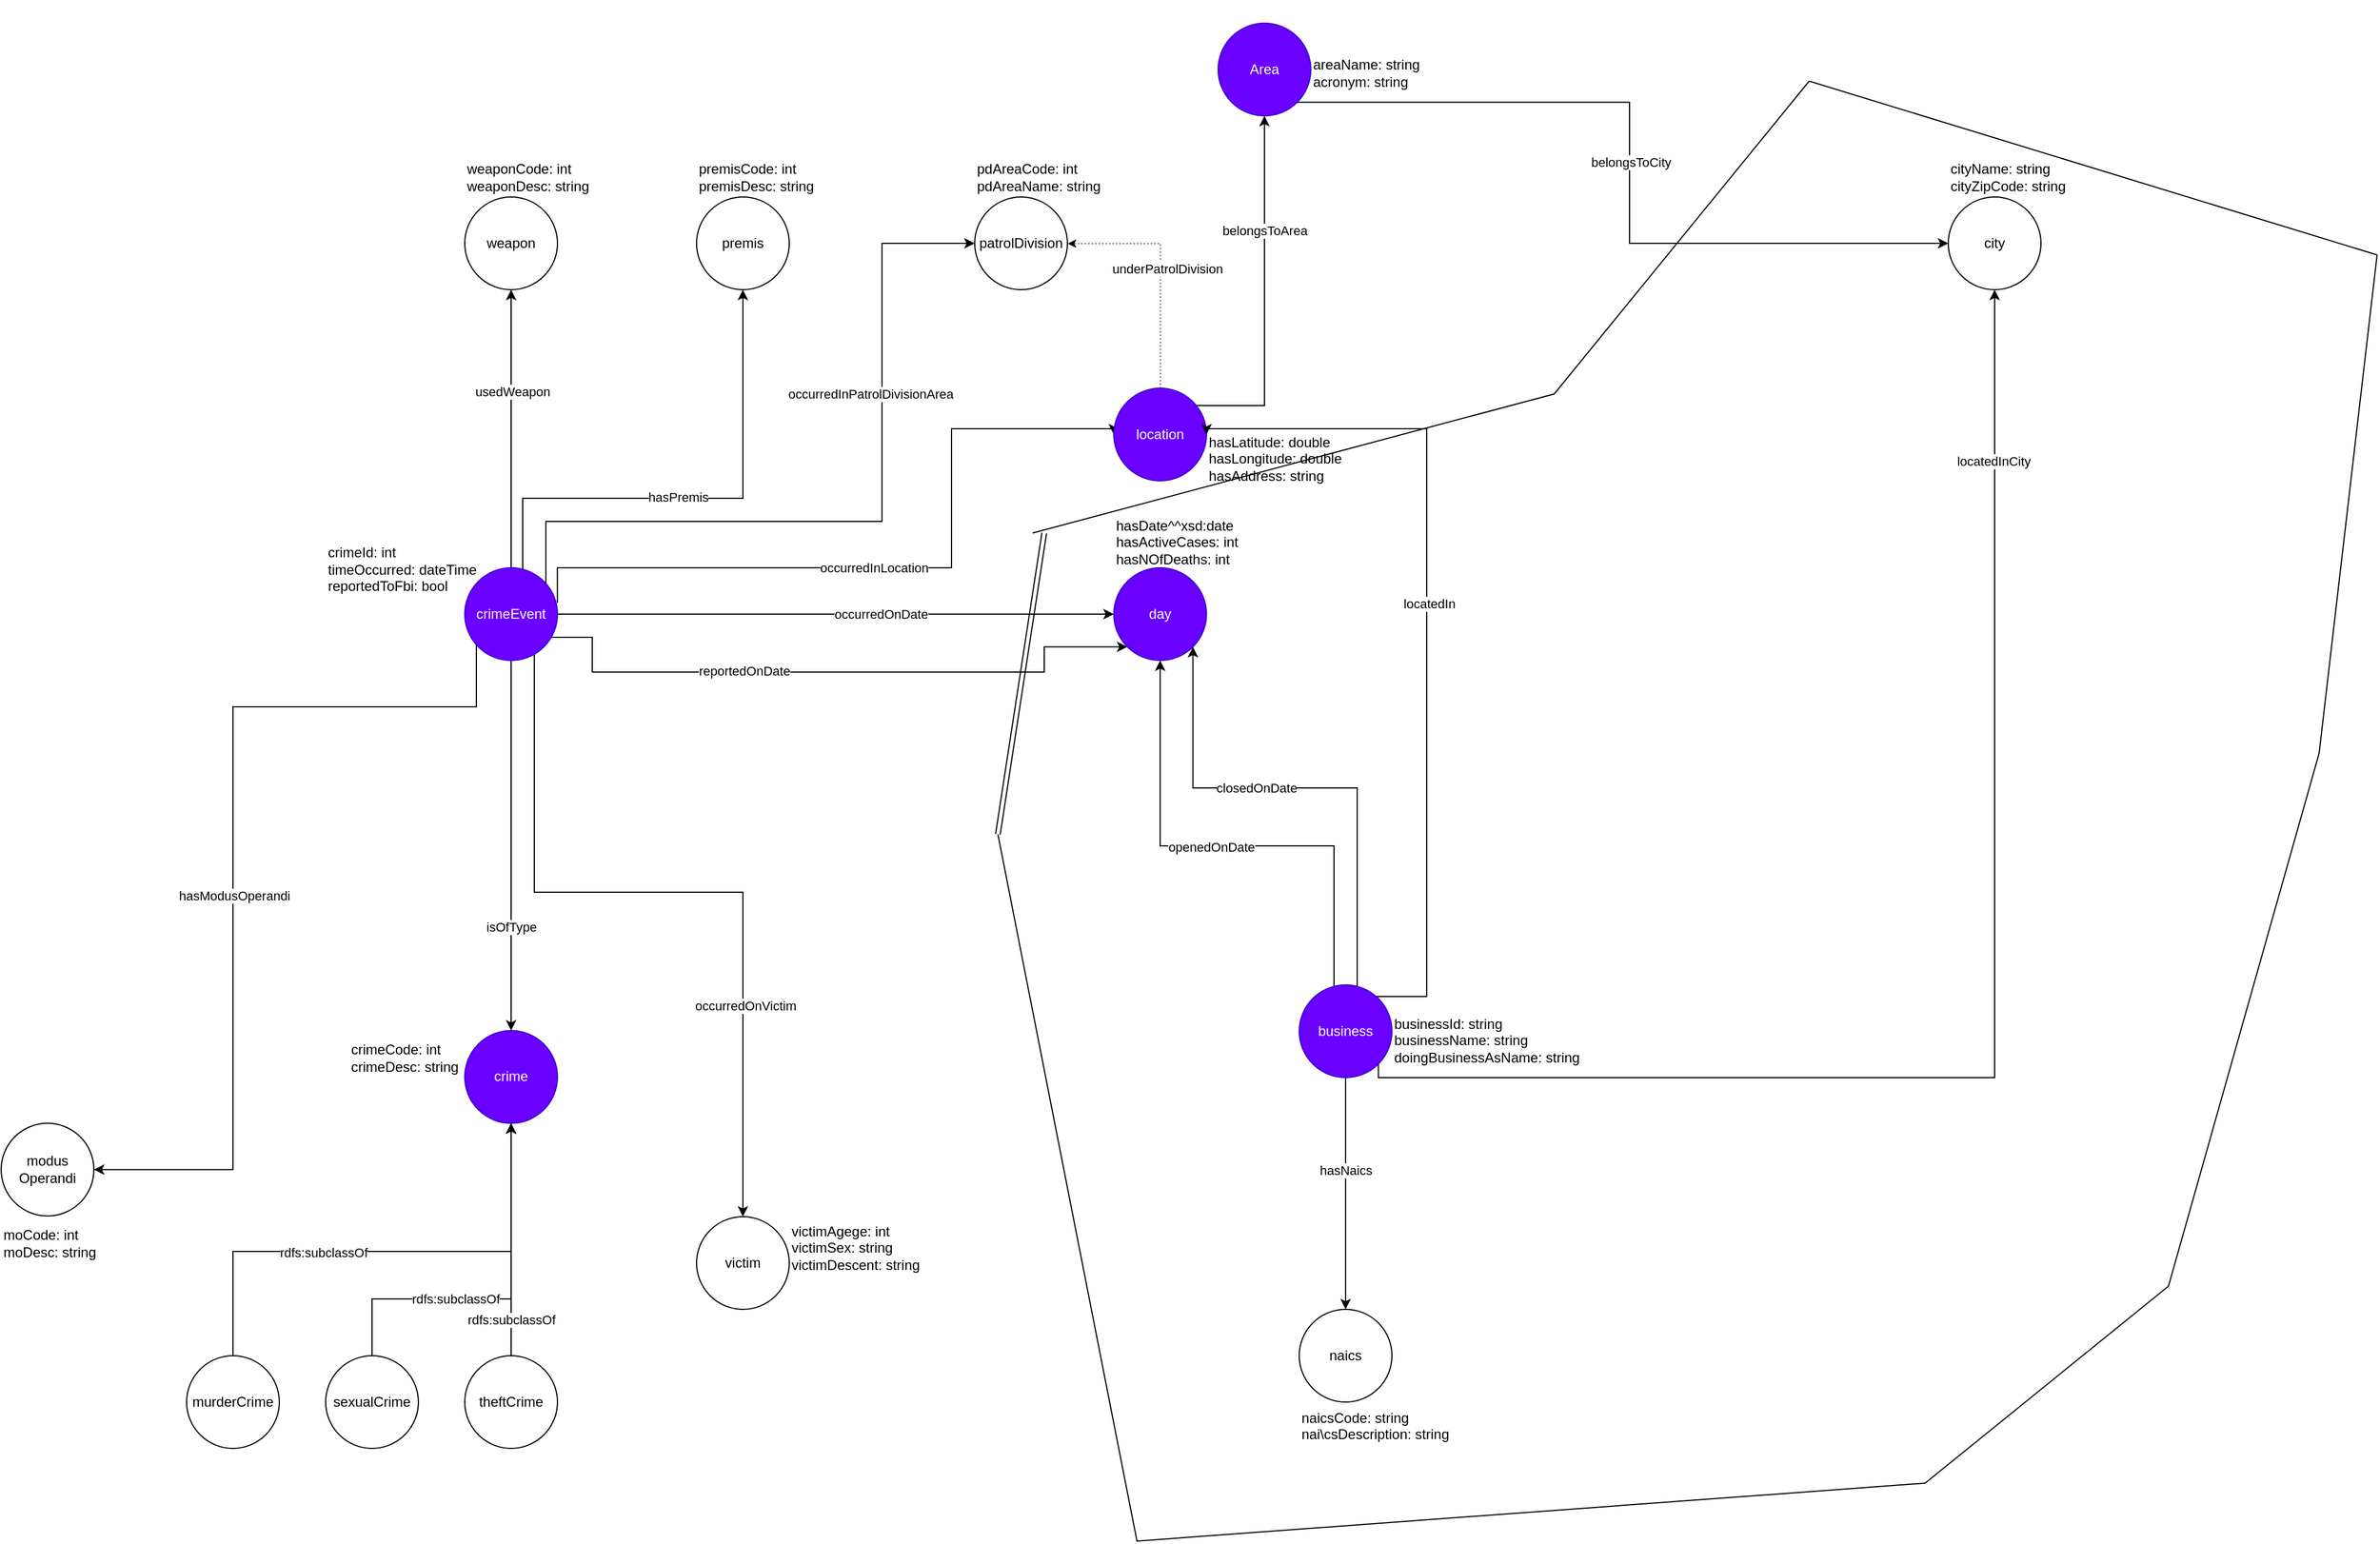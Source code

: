 <mxfile version="22.0.3" type="device">
  <diagram name="Pagina-1" id="HVrx4mBCEq5tj3mh1qI3">
    <mxGraphModel dx="1935" dy="3316" grid="1" gridSize="10" guides="1" tooltips="1" connect="1" arrows="1" fold="1" page="1" pageScale="1" pageWidth="3300" pageHeight="2339" math="0" shadow="0">
      <root>
        <mxCell id="0" />
        <mxCell id="1" parent="0" />
        <mxCell id="mEboZhqRd4yFQjhO1t4g-24" value="" style="edgeStyle=orthogonalEdgeStyle;rounded=0;orthogonalLoop=1;jettySize=auto;html=1;" parent="1" source="mEboZhqRd4yFQjhO1t4g-20" target="mEboZhqRd4yFQjhO1t4g-23" edge="1">
          <mxGeometry relative="1" as="geometry" />
        </mxCell>
        <mxCell id="mEboZhqRd4yFQjhO1t4g-37" value="usedWeapon" style="edgeLabel;html=1;align=center;verticalAlign=middle;resizable=0;points=[];" parent="mEboZhqRd4yFQjhO1t4g-24" vertex="1" connectable="0">
          <mxGeometry x="0.267" y="-1" relative="1" as="geometry">
            <mxPoint as="offset" />
          </mxGeometry>
        </mxCell>
        <mxCell id="mEboZhqRd4yFQjhO1t4g-30" value="" style="edgeStyle=orthogonalEdgeStyle;rounded=0;orthogonalLoop=1;jettySize=auto;html=1;" parent="1" source="mEboZhqRd4yFQjhO1t4g-20" target="mEboZhqRd4yFQjhO1t4g-29" edge="1">
          <mxGeometry relative="1" as="geometry">
            <Array as="points">
              <mxPoint x="710" y="440" />
              <mxPoint x="1000" y="440" />
              <mxPoint x="1000" y="200" />
            </Array>
          </mxGeometry>
        </mxCell>
        <mxCell id="mEboZhqRd4yFQjhO1t4g-41" value="occurredInPatrolDivisionArea" style="edgeLabel;html=1;align=center;verticalAlign=middle;resizable=0;points=[];" parent="mEboZhqRd4yFQjhO1t4g-30" vertex="1" connectable="0">
          <mxGeometry x="-0.055" y="2" relative="1" as="geometry">
            <mxPoint x="20" y="-108" as="offset" />
          </mxGeometry>
        </mxCell>
        <mxCell id="mEboZhqRd4yFQjhO1t4g-32" value="" style="edgeStyle=orthogonalEdgeStyle;rounded=0;orthogonalLoop=1;jettySize=auto;html=1;" parent="1" source="mEboZhqRd4yFQjhO1t4g-20" target="mEboZhqRd4yFQjhO1t4g-31" edge="1">
          <mxGeometry relative="1" as="geometry">
            <Array as="points">
              <mxPoint x="650" y="600" />
              <mxPoint x="440" y="600" />
            </Array>
          </mxGeometry>
        </mxCell>
        <mxCell id="mEboZhqRd4yFQjhO1t4g-44" value="hasModusOperandi" style="edgeLabel;html=1;align=center;verticalAlign=middle;resizable=0;points=[];" parent="mEboZhqRd4yFQjhO1t4g-32" vertex="1" connectable="0">
          <mxGeometry x="0.088" y="2" relative="1" as="geometry">
            <mxPoint x="-1" as="offset" />
          </mxGeometry>
        </mxCell>
        <mxCell id="mEboZhqRd4yFQjhO1t4g-34" value="" style="edgeStyle=orthogonalEdgeStyle;rounded=0;orthogonalLoop=1;jettySize=auto;html=1;" parent="1" source="mEboZhqRd4yFQjhO1t4g-20" target="mEboZhqRd4yFQjhO1t4g-33" edge="1">
          <mxGeometry relative="1" as="geometry">
            <Array as="points">
              <mxPoint x="690" y="420" />
              <mxPoint x="880" y="420" />
            </Array>
          </mxGeometry>
        </mxCell>
        <mxCell id="mEboZhqRd4yFQjhO1t4g-42" value="hasPremis" style="edgeLabel;html=1;align=center;verticalAlign=middle;resizable=0;points=[];" parent="mEboZhqRd4yFQjhO1t4g-34" vertex="1" connectable="0">
          <mxGeometry x="-0.094" y="1" relative="1" as="geometry">
            <mxPoint as="offset" />
          </mxGeometry>
        </mxCell>
        <mxCell id="mEboZhqRd4yFQjhO1t4g-36" value="" style="edgeStyle=orthogonalEdgeStyle;rounded=0;orthogonalLoop=1;jettySize=auto;html=1;" parent="1" source="mEboZhqRd4yFQjhO1t4g-20" target="mEboZhqRd4yFQjhO1t4g-35" edge="1">
          <mxGeometry relative="1" as="geometry" />
        </mxCell>
        <mxCell id="mEboZhqRd4yFQjhO1t4g-40" value="occurredOnDate" style="edgeLabel;html=1;align=center;verticalAlign=middle;resizable=0;points=[];" parent="mEboZhqRd4yFQjhO1t4g-36" vertex="1" connectable="0">
          <mxGeometry x="-0.445" relative="1" as="geometry">
            <mxPoint x="146" as="offset" />
          </mxGeometry>
        </mxCell>
        <mxCell id="mEboZhqRd4yFQjhO1t4g-50" style="edgeStyle=orthogonalEdgeStyle;rounded=0;orthogonalLoop=1;jettySize=auto;html=1;entryX=0.5;entryY=0;entryDx=0;entryDy=0;" parent="1" source="mEboZhqRd4yFQjhO1t4g-20" target="mEboZhqRd4yFQjhO1t4g-21" edge="1">
          <mxGeometry relative="1" as="geometry" />
        </mxCell>
        <mxCell id="mEboZhqRd4yFQjhO1t4g-52" value="isOfType" style="edgeLabel;html=1;align=center;verticalAlign=middle;resizable=0;points=[];" parent="mEboZhqRd4yFQjhO1t4g-50" vertex="1" connectable="0">
          <mxGeometry x="0.142" y="-1" relative="1" as="geometry">
            <mxPoint x="1" y="47" as="offset" />
          </mxGeometry>
        </mxCell>
        <mxCell id="mEboZhqRd4yFQjhO1t4g-51" style="edgeStyle=orthogonalEdgeStyle;rounded=0;orthogonalLoop=1;jettySize=auto;html=1;exitX=1;exitY=1;exitDx=0;exitDy=0;entryX=0.5;entryY=0;entryDx=0;entryDy=0;" parent="1" source="mEboZhqRd4yFQjhO1t4g-20" target="mEboZhqRd4yFQjhO1t4g-25" edge="1">
          <mxGeometry relative="1" as="geometry">
            <Array as="points">
              <mxPoint x="700" y="548" />
              <mxPoint x="700" y="760" />
              <mxPoint x="880" y="760" />
            </Array>
          </mxGeometry>
        </mxCell>
        <mxCell id="mEboZhqRd4yFQjhO1t4g-53" value="occurredOnVictim" style="edgeLabel;html=1;align=center;verticalAlign=middle;resizable=0;points=[];" parent="mEboZhqRd4yFQjhO1t4g-51" vertex="1" connectable="0">
          <mxGeometry x="0.463" y="2" relative="1" as="geometry">
            <mxPoint as="offset" />
          </mxGeometry>
        </mxCell>
        <mxCell id="mEboZhqRd4yFQjhO1t4g-108" style="edgeStyle=orthogonalEdgeStyle;rounded=0;orthogonalLoop=1;jettySize=auto;html=1;entryX=0;entryY=0.5;entryDx=0;entryDy=0;exitX=0.999;exitY=0.378;exitDx=0;exitDy=0;exitPerimeter=0;" parent="1" source="mEboZhqRd4yFQjhO1t4g-20" target="mEboZhqRd4yFQjhO1t4g-27" edge="1">
          <mxGeometry relative="1" as="geometry">
            <mxPoint x="810" y="510" as="sourcePoint" />
            <mxPoint x="1300" y="320" as="targetPoint" />
            <Array as="points">
              <mxPoint x="720" y="480" />
              <mxPoint x="1060" y="480" />
              <mxPoint x="1060" y="360" />
            </Array>
          </mxGeometry>
        </mxCell>
        <mxCell id="mEboZhqRd4yFQjhO1t4g-109" value="occurredInLocation" style="edgeLabel;html=1;align=center;verticalAlign=middle;resizable=0;points=[];" parent="mEboZhqRd4yFQjhO1t4g-108" vertex="1" connectable="0">
          <mxGeometry x="-0.286" y="-1" relative="1" as="geometry">
            <mxPoint x="76" y="-1" as="offset" />
          </mxGeometry>
        </mxCell>
        <mxCell id="mEboZhqRd4yFQjhO1t4g-119" style="edgeStyle=orthogonalEdgeStyle;rounded=0;orthogonalLoop=1;jettySize=auto;html=1;entryX=0;entryY=1;entryDx=0;entryDy=0;" parent="1" source="mEboZhqRd4yFQjhO1t4g-20" target="mEboZhqRd4yFQjhO1t4g-35" edge="1">
          <mxGeometry relative="1" as="geometry">
            <Array as="points">
              <mxPoint x="750" y="540" />
              <mxPoint x="750" y="570" />
              <mxPoint x="1140" y="570" />
              <mxPoint x="1140" y="548" />
            </Array>
          </mxGeometry>
        </mxCell>
        <mxCell id="mEboZhqRd4yFQjhO1t4g-120" value="reportedOnDate" style="edgeLabel;html=1;align=center;verticalAlign=middle;resizable=0;points=[];" parent="mEboZhqRd4yFQjhO1t4g-119" vertex="1" connectable="0">
          <mxGeometry x="-0.284" y="1" relative="1" as="geometry">
            <mxPoint as="offset" />
          </mxGeometry>
        </mxCell>
        <mxCell id="mEboZhqRd4yFQjhO1t4g-20" value="crimeEvent" style="ellipse;whiteSpace=wrap;html=1;aspect=fixed;fillColor=#6a00ff;strokeColor=#3700CC;fontColor=#ffffff;" parent="1" vertex="1">
          <mxGeometry x="640" y="480" width="80" height="80" as="geometry" />
        </mxCell>
        <mxCell id="mEboZhqRd4yFQjhO1t4g-21" value="crime" style="ellipse;whiteSpace=wrap;html=1;fillColor=#6a00ff;strokeColor=#3700CC;fontColor=#ffffff;" parent="1" vertex="1">
          <mxGeometry x="640" y="879.42" width="80" height="80" as="geometry" />
        </mxCell>
        <mxCell id="mEboZhqRd4yFQjhO1t4g-23" value="weapon" style="ellipse;whiteSpace=wrap;html=1;" parent="1" vertex="1">
          <mxGeometry x="640" y="160" width="80" height="80" as="geometry" />
        </mxCell>
        <mxCell id="mEboZhqRd4yFQjhO1t4g-122" style="edgeStyle=orthogonalEdgeStyle;rounded=0;orthogonalLoop=1;jettySize=auto;html=1;exitX=0.5;exitY=0;exitDx=0;exitDy=0;entryX=1;entryY=0.5;entryDx=0;entryDy=0;dashed=1;strokeWidth=0.5;" parent="1" source="mEboZhqRd4yFQjhO1t4g-27" target="mEboZhqRd4yFQjhO1t4g-29" edge="1">
          <mxGeometry relative="1" as="geometry">
            <Array as="points">
              <mxPoint x="1240" y="200" />
            </Array>
          </mxGeometry>
        </mxCell>
        <mxCell id="mEboZhqRd4yFQjhO1t4g-123" value="underPatrolDivision" style="edgeLabel;html=1;align=center;verticalAlign=middle;resizable=0;points=[];" parent="mEboZhqRd4yFQjhO1t4g-122" vertex="1" connectable="0">
          <mxGeometry x="0.593" y="2" relative="1" as="geometry">
            <mxPoint x="44" y="20" as="offset" />
          </mxGeometry>
        </mxCell>
        <mxCell id="mEboZhqRd4yFQjhO1t4g-133" value="" style="edgeStyle=orthogonalEdgeStyle;rounded=0;orthogonalLoop=1;jettySize=auto;html=1;" parent="1" source="mEboZhqRd4yFQjhO1t4g-27" target="mEboZhqRd4yFQjhO1t4g-132" edge="1">
          <mxGeometry relative="1" as="geometry">
            <Array as="points">
              <mxPoint x="1330" y="340" />
            </Array>
          </mxGeometry>
        </mxCell>
        <mxCell id="mEboZhqRd4yFQjhO1t4g-136" value="&lt;div&gt;belongsToArea&lt;/div&gt;" style="edgeLabel;html=1;align=center;verticalAlign=middle;resizable=0;points=[];" parent="mEboZhqRd4yFQjhO1t4g-133" vertex="1" connectable="0">
          <mxGeometry x="0.362" relative="1" as="geometry">
            <mxPoint as="offset" />
          </mxGeometry>
        </mxCell>
        <mxCell id="mEboZhqRd4yFQjhO1t4g-27" value="location" style="ellipse;whiteSpace=wrap;html=1;fillColor=#6a00ff;strokeColor=#3700CC;fontColor=#ffffff;" parent="1" vertex="1">
          <mxGeometry x="1200" y="325" width="80" height="80" as="geometry" />
        </mxCell>
        <mxCell id="mEboZhqRd4yFQjhO1t4g-29" value="patrolDivision" style="ellipse;whiteSpace=wrap;html=1;" parent="1" vertex="1">
          <mxGeometry x="1080" y="160" width="80" height="80" as="geometry" />
        </mxCell>
        <mxCell id="mEboZhqRd4yFQjhO1t4g-31" value="&lt;div&gt;modus&lt;/div&gt;&lt;div&gt;Operandi&lt;/div&gt;" style="ellipse;whiteSpace=wrap;html=1;" parent="1" vertex="1">
          <mxGeometry x="240" y="959.42" width="80" height="80" as="geometry" />
        </mxCell>
        <mxCell id="mEboZhqRd4yFQjhO1t4g-33" value="premis" style="ellipse;whiteSpace=wrap;html=1;" parent="1" vertex="1">
          <mxGeometry x="840" y="160" width="80" height="80" as="geometry" />
        </mxCell>
        <mxCell id="mEboZhqRd4yFQjhO1t4g-35" value="day" style="ellipse;whiteSpace=wrap;html=1;fillColor=#6a00ff;strokeColor=#3700CC;fontColor=#ffffff;" parent="1" vertex="1">
          <mxGeometry x="1200" y="480" width="80" height="80" as="geometry" />
        </mxCell>
        <mxCell id="mEboZhqRd4yFQjhO1t4g-25" value="victim" style="ellipse;whiteSpace=wrap;html=1;" parent="1" vertex="1">
          <mxGeometry x="840" y="1040" width="80" height="80" as="geometry" />
        </mxCell>
        <mxCell id="mEboZhqRd4yFQjhO1t4g-55" style="edgeStyle=orthogonalEdgeStyle;rounded=0;orthogonalLoop=1;jettySize=auto;html=1;entryX=0.5;entryY=1;entryDx=0;entryDy=0;" parent="1" source="mEboZhqRd4yFQjhO1t4g-54" target="mEboZhqRd4yFQjhO1t4g-35" edge="1">
          <mxGeometry relative="1" as="geometry">
            <Array as="points">
              <mxPoint x="1390" y="720" />
              <mxPoint x="1240" y="720" />
            </Array>
          </mxGeometry>
        </mxCell>
        <mxCell id="mEboZhqRd4yFQjhO1t4g-58" value="openedOnDate" style="edgeLabel;html=1;align=center;verticalAlign=middle;resizable=0;points=[];" parent="mEboZhqRd4yFQjhO1t4g-55" vertex="1" connectable="0">
          <mxGeometry x="0.063" y="1" relative="1" as="geometry">
            <mxPoint x="1" as="offset" />
          </mxGeometry>
        </mxCell>
        <mxCell id="mEboZhqRd4yFQjhO1t4g-57" style="edgeStyle=orthogonalEdgeStyle;rounded=0;orthogonalLoop=1;jettySize=auto;html=1;entryX=1;entryY=1;entryDx=0;entryDy=0;" parent="1" source="mEboZhqRd4yFQjhO1t4g-54" target="mEboZhqRd4yFQjhO1t4g-35" edge="1">
          <mxGeometry relative="1" as="geometry">
            <Array as="points">
              <mxPoint x="1410" y="670" />
              <mxPoint x="1268" y="670" />
            </Array>
          </mxGeometry>
        </mxCell>
        <mxCell id="mEboZhqRd4yFQjhO1t4g-59" value="closedOnDate" style="edgeLabel;html=1;align=center;verticalAlign=middle;resizable=0;points=[];" parent="mEboZhqRd4yFQjhO1t4g-57" vertex="1" connectable="0">
          <mxGeometry x="0.193" relative="1" as="geometry">
            <mxPoint x="1" as="offset" />
          </mxGeometry>
        </mxCell>
        <mxCell id="mEboZhqRd4yFQjhO1t4g-60" style="edgeStyle=orthogonalEdgeStyle;rounded=0;orthogonalLoop=1;jettySize=auto;html=1;entryX=1;entryY=0.5;entryDx=0;entryDy=0;" parent="1" source="mEboZhqRd4yFQjhO1t4g-54" target="mEboZhqRd4yFQjhO1t4g-27" edge="1">
          <mxGeometry relative="1" as="geometry">
            <Array as="points">
              <mxPoint x="1470" y="850" />
              <mxPoint x="1470" y="360" />
            </Array>
          </mxGeometry>
        </mxCell>
        <mxCell id="mEboZhqRd4yFQjhO1t4g-61" value="locatedIn" style="edgeLabel;html=1;align=center;verticalAlign=middle;resizable=0;points=[];" parent="mEboZhqRd4yFQjhO1t4g-60" vertex="1" connectable="0">
          <mxGeometry x="0.048" y="-2" relative="1" as="geometry">
            <mxPoint y="-1" as="offset" />
          </mxGeometry>
        </mxCell>
        <mxCell id="mEboZhqRd4yFQjhO1t4g-63" value="" style="edgeStyle=orthogonalEdgeStyle;rounded=0;orthogonalLoop=1;jettySize=auto;html=1;" parent="1" source="mEboZhqRd4yFQjhO1t4g-54" target="mEboZhqRd4yFQjhO1t4g-62" edge="1">
          <mxGeometry relative="1" as="geometry" />
        </mxCell>
        <mxCell id="mEboZhqRd4yFQjhO1t4g-64" value="hasNaics" style="edgeLabel;html=1;align=center;verticalAlign=middle;resizable=0;points=[];" parent="mEboZhqRd4yFQjhO1t4g-63" vertex="1" connectable="0">
          <mxGeometry x="-0.203" relative="1" as="geometry">
            <mxPoint as="offset" />
          </mxGeometry>
        </mxCell>
        <mxCell id="mEboZhqRd4yFQjhO1t4g-128" style="edgeStyle=orthogonalEdgeStyle;rounded=0;orthogonalLoop=1;jettySize=auto;html=1;exitX=1;exitY=1;exitDx=0;exitDy=0;entryX=0.5;entryY=1;entryDx=0;entryDy=0;" parent="1" source="mEboZhqRd4yFQjhO1t4g-54" target="mEboZhqRd4yFQjhO1t4g-110" edge="1">
          <mxGeometry relative="1" as="geometry">
            <Array as="points">
              <mxPoint x="1428" y="920" />
              <mxPoint x="1960" y="920" />
            </Array>
          </mxGeometry>
        </mxCell>
        <mxCell id="mEboZhqRd4yFQjhO1t4g-129" value="locatedInCity" style="edgeLabel;html=1;align=center;verticalAlign=middle;resizable=0;points=[];" parent="mEboZhqRd4yFQjhO1t4g-128" vertex="1" connectable="0">
          <mxGeometry x="0.758" y="1" relative="1" as="geometry">
            <mxPoint as="offset" />
          </mxGeometry>
        </mxCell>
        <mxCell id="mEboZhqRd4yFQjhO1t4g-54" value="business" style="ellipse;whiteSpace=wrap;html=1;aspect=fixed;fillColor=#6a00ff;strokeColor=#3700CC;fontColor=#ffffff;" parent="1" vertex="1">
          <mxGeometry x="1360" y="840" width="80" height="80" as="geometry" />
        </mxCell>
        <mxCell id="mEboZhqRd4yFQjhO1t4g-62" value="naics" style="ellipse;whiteSpace=wrap;html=1;" parent="1" vertex="1">
          <mxGeometry x="1360" y="1120" width="80" height="80" as="geometry" />
        </mxCell>
        <mxCell id="mEboZhqRd4yFQjhO1t4g-91" style="edgeStyle=orthogonalEdgeStyle;rounded=0;orthogonalLoop=1;jettySize=auto;html=1;entryX=0.5;entryY=1;entryDx=0;entryDy=0;" parent="1" source="mEboZhqRd4yFQjhO1t4g-83" target="mEboZhqRd4yFQjhO1t4g-21" edge="1">
          <mxGeometry relative="1" as="geometry">
            <Array as="points">
              <mxPoint x="440" y="1070" />
              <mxPoint x="680" y="1070" />
            </Array>
          </mxGeometry>
        </mxCell>
        <mxCell id="mEboZhqRd4yFQjhO1t4g-94" value="rdfs:subclassOf" style="edgeLabel;html=1;align=center;verticalAlign=middle;resizable=0;points=[];" parent="mEboZhqRd4yFQjhO1t4g-91" vertex="1" connectable="0">
          <mxGeometry x="-0.31" y="-1" relative="1" as="geometry">
            <mxPoint x="16" as="offset" />
          </mxGeometry>
        </mxCell>
        <mxCell id="mEboZhqRd4yFQjhO1t4g-83" value="murderCrime" style="ellipse;whiteSpace=wrap;html=1;" parent="1" vertex="1">
          <mxGeometry x="400" y="1160" width="80" height="80" as="geometry" />
        </mxCell>
        <mxCell id="mEboZhqRd4yFQjhO1t4g-93" style="edgeStyle=orthogonalEdgeStyle;rounded=0;orthogonalLoop=1;jettySize=auto;html=1;exitX=0.5;exitY=0;exitDx=0;exitDy=0;entryX=0.5;entryY=1;entryDx=0;entryDy=0;" parent="1" source="mEboZhqRd4yFQjhO1t4g-84" target="mEboZhqRd4yFQjhO1t4g-21" edge="1">
          <mxGeometry relative="1" as="geometry" />
        </mxCell>
        <mxCell id="mEboZhqRd4yFQjhO1t4g-97" value="rdfs:subclassOf" style="edgeLabel;html=1;align=center;verticalAlign=middle;resizable=0;points=[];" parent="mEboZhqRd4yFQjhO1t4g-93" vertex="1" connectable="0">
          <mxGeometry x="-0.693" relative="1" as="geometry">
            <mxPoint as="offset" />
          </mxGeometry>
        </mxCell>
        <mxCell id="mEboZhqRd4yFQjhO1t4g-84" value="theftCrime" style="ellipse;whiteSpace=wrap;html=1;" parent="1" vertex="1">
          <mxGeometry x="640" y="1160" width="80" height="80" as="geometry" />
        </mxCell>
        <mxCell id="mEboZhqRd4yFQjhO1t4g-92" style="edgeStyle=orthogonalEdgeStyle;rounded=0;orthogonalLoop=1;jettySize=auto;html=1;entryX=0.5;entryY=1;entryDx=0;entryDy=0;exitX=0.5;exitY=0;exitDx=0;exitDy=0;" parent="1" source="mEboZhqRd4yFQjhO1t4g-85" target="mEboZhqRd4yFQjhO1t4g-21" edge="1">
          <mxGeometry relative="1" as="geometry">
            <mxPoint x="560" y="1150.58" as="sourcePoint" />
            <mxPoint x="680" y="1030.0" as="targetPoint" />
            <Array as="points">
              <mxPoint x="560" y="1111" />
              <mxPoint x="680" y="1111" />
            </Array>
          </mxGeometry>
        </mxCell>
        <mxCell id="mEboZhqRd4yFQjhO1t4g-96" value="rdfs:subclassOf" style="edgeLabel;html=1;align=center;verticalAlign=middle;resizable=0;points=[];" parent="mEboZhqRd4yFQjhO1t4g-92" vertex="1" connectable="0">
          <mxGeometry x="-0.444" relative="1" as="geometry">
            <mxPoint x="32" as="offset" />
          </mxGeometry>
        </mxCell>
        <mxCell id="mEboZhqRd4yFQjhO1t4g-85" value="sexualCrime" style="ellipse;whiteSpace=wrap;html=1;" parent="1" vertex="1">
          <mxGeometry x="520" y="1160" width="80" height="80" as="geometry" />
        </mxCell>
        <mxCell id="mEboZhqRd4yFQjhO1t4g-98" value="&lt;div&gt;weaponCode: int&lt;/div&gt;&lt;div&gt;weaponDesc: string&lt;br&gt;&lt;/div&gt;" style="text;html=1;strokeColor=none;fillColor=none;align=left;verticalAlign=bottom;whiteSpace=wrap;rounded=0;" parent="1" vertex="1">
          <mxGeometry x="640" y="80" width="160" height="80" as="geometry" />
        </mxCell>
        <mxCell id="mEboZhqRd4yFQjhO1t4g-99" value="&lt;div&gt;moCode: int&lt;/div&gt;&lt;div&gt;moDesc: string&lt;br&gt;&lt;/div&gt;" style="text;html=1;strokeColor=none;fillColor=none;align=left;verticalAlign=bottom;whiteSpace=wrap;rounded=0;" parent="1" vertex="1">
          <mxGeometry x="240" y="1000" width="160" height="80" as="geometry" />
        </mxCell>
        <mxCell id="mEboZhqRd4yFQjhO1t4g-100" value="premisCode: int&lt;div&gt;premisDesc: string&lt;br&gt;&lt;/div&gt;" style="text;html=1;strokeColor=none;fillColor=none;align=left;verticalAlign=bottom;whiteSpace=wrap;rounded=0;" parent="1" vertex="1">
          <mxGeometry x="840" y="80" width="160" height="80" as="geometry" />
        </mxCell>
        <mxCell id="mEboZhqRd4yFQjhO1t4g-101" value="&lt;div&gt;pdAreaCode: int&lt;/div&gt;&lt;div&gt;pdAreaName: string&lt;br&gt;&lt;/div&gt;" style="text;html=1;strokeColor=none;fillColor=none;align=left;verticalAlign=bottom;whiteSpace=wrap;rounded=0;" parent="1" vertex="1">
          <mxGeometry x="1080" y="80" width="160" height="80" as="geometry" />
        </mxCell>
        <mxCell id="mEboZhqRd4yFQjhO1t4g-103" value="&lt;div&gt;naicsCode: string&lt;/div&gt;&lt;div&gt;nai\csDescription: string&lt;br&gt;&lt;/div&gt;" style="text;html=1;strokeColor=none;fillColor=none;align=left;verticalAlign=top;whiteSpace=wrap;rounded=0;" parent="1" vertex="1">
          <mxGeometry x="1360" y="1200" width="160" height="80" as="geometry" />
        </mxCell>
        <mxCell id="mEboZhqRd4yFQjhO1t4g-104" value="&lt;div&gt;victimAgege: int&lt;/div&gt;&lt;div&gt;victimSex: string &lt;br&gt;&lt;/div&gt;&lt;div&gt;victimDescent: string &lt;br&gt;&lt;/div&gt;" style="text;html=1;strokeColor=none;fillColor=none;align=left;verticalAlign=top;whiteSpace=wrap;rounded=0;" parent="1" vertex="1">
          <mxGeometry x="920" y="1039.42" width="160" height="80" as="geometry" />
        </mxCell>
        <mxCell id="mEboZhqRd4yFQjhO1t4g-106" value="&lt;div&gt;hasDate^^xsd:date&lt;/div&gt;&lt;div&gt;hasActiveCases: int&lt;/div&gt;&lt;div&gt;hasNOfDeaths: int&lt;/div&gt;" style="text;html=1;strokeColor=none;fillColor=none;align=left;verticalAlign=bottom;whiteSpace=wrap;rounded=0;" parent="1" vertex="1">
          <mxGeometry x="1200" y="402" width="160" height="80" as="geometry" />
        </mxCell>
        <mxCell id="mEboZhqRd4yFQjhO1t4g-107" value="&lt;div&gt;businessId: string&lt;/div&gt;&lt;div&gt;businessName: string&lt;/div&gt;&lt;div&gt;doingBusinessAsName: string&lt;br&gt;&lt;/div&gt;&lt;div&gt;&lt;br&gt;&lt;/div&gt;&lt;div&gt;&lt;br&gt;&lt;/div&gt;" style="text;html=1;strokeColor=none;fillColor=none;align=left;verticalAlign=top;whiteSpace=wrap;rounded=0;" parent="1" vertex="1">
          <mxGeometry x="1440" y="860" width="180" height="80" as="geometry" />
        </mxCell>
        <mxCell id="mEboZhqRd4yFQjhO1t4g-110" value="city" style="ellipse;whiteSpace=wrap;html=1;" parent="1" vertex="1">
          <mxGeometry x="1920" y="160" width="80" height="80" as="geometry" />
        </mxCell>
        <mxCell id="mEboZhqRd4yFQjhO1t4g-116" value="&lt;div&gt;hasLatitude: double&lt;/div&gt;&lt;div&gt;hasLongitude: double&lt;br&gt;&lt;/div&gt;&lt;div&gt;hasAddress: string&lt;br&gt;&lt;/div&gt;" style="text;html=1;strokeColor=none;fillColor=none;align=left;verticalAlign=bottom;whiteSpace=wrap;rounded=0;" parent="1" vertex="1">
          <mxGeometry x="1280" y="330" width="160" height="80" as="geometry" />
        </mxCell>
        <mxCell id="mEboZhqRd4yFQjhO1t4g-117" value="&lt;div&gt;cityName: string&lt;/div&gt;&lt;div&gt;cityZipCode: string&lt;br&gt;&lt;/div&gt;" style="text;html=1;strokeColor=none;fillColor=none;align=left;verticalAlign=bottom;whiteSpace=wrap;rounded=0;" parent="1" vertex="1">
          <mxGeometry x="1920" y="80" width="160" height="80" as="geometry" />
        </mxCell>
        <mxCell id="mEboZhqRd4yFQjhO1t4g-118" value="&lt;div&gt;crimeId: int&lt;/div&gt;&lt;div&gt;timeOccurred: dateTime&lt;/div&gt;&lt;div&gt;reportedToFbi: bool&lt;/div&gt;&lt;div&gt;&lt;br&gt;&lt;/div&gt;" style="text;html=1;strokeColor=none;fillColor=none;align=left;verticalAlign=bottom;whiteSpace=wrap;rounded=0;" parent="1" vertex="1">
          <mxGeometry x="520" y="440" width="160" height="80" as="geometry" />
        </mxCell>
        <mxCell id="mEboZhqRd4yFQjhO1t4g-121" value="&lt;div&gt;crimeCode: int&lt;/div&gt;&lt;div&gt;crimeDesc: string&lt;br&gt;&lt;/div&gt;" style="text;html=1;strokeColor=none;fillColor=none;align=left;verticalAlign=bottom;whiteSpace=wrap;rounded=0;" parent="1" vertex="1">
          <mxGeometry x="540" y="840" width="160" height="80" as="geometry" />
        </mxCell>
        <mxCell id="mEboZhqRd4yFQjhO1t4g-135" style="edgeStyle=orthogonalEdgeStyle;rounded=0;orthogonalLoop=1;jettySize=auto;html=1;exitX=1;exitY=1;exitDx=0;exitDy=0;entryX=0;entryY=0.5;entryDx=0;entryDy=0;" parent="1" source="mEboZhqRd4yFQjhO1t4g-132" target="mEboZhqRd4yFQjhO1t4g-110" edge="1">
          <mxGeometry relative="1" as="geometry" />
        </mxCell>
        <mxCell id="mEboZhqRd4yFQjhO1t4g-137" value="belongsToCity" style="edgeLabel;html=1;align=center;verticalAlign=middle;resizable=0;points=[];" parent="mEboZhqRd4yFQjhO1t4g-135" vertex="1" connectable="0">
          <mxGeometry x="-0.011" y="1" relative="1" as="geometry">
            <mxPoint as="offset" />
          </mxGeometry>
        </mxCell>
        <mxCell id="mEboZhqRd4yFQjhO1t4g-132" value="Area" style="ellipse;whiteSpace=wrap;html=1;fillColor=#6a00ff;strokeColor=#3700CC;fontColor=#ffffff;" parent="1" vertex="1">
          <mxGeometry x="1290" y="10" width="80" height="80" as="geometry" />
        </mxCell>
        <mxCell id="mEboZhqRd4yFQjhO1t4g-134" value="&lt;br&gt;&lt;div&gt;areaName: string&lt;/div&gt;&lt;div&gt;acronym: string&lt;/div&gt;" style="text;html=1;strokeColor=none;fillColor=none;align=left;verticalAlign=bottom;whiteSpace=wrap;rounded=0;" parent="1" vertex="1">
          <mxGeometry x="1370" y="-10" width="160" height="80" as="geometry" />
        </mxCell>
        <mxCell id="twXwl2n64qOi9VPps7nb-1" value="" style="endArrow=none;html=1;rounded=0;" parent="1" edge="1">
          <mxGeometry width="50" height="50" relative="1" as="geometry">
            <mxPoint x="1800" y="60" as="sourcePoint" />
            <mxPoint x="2290" y="210" as="targetPoint" />
          </mxGeometry>
        </mxCell>
        <mxCell id="twXwl2n64qOi9VPps7nb-2" value="" style="endArrow=none;html=1;rounded=0;" parent="1" edge="1">
          <mxGeometry width="50" height="50" relative="1" as="geometry">
            <mxPoint x="1130" y="450" as="sourcePoint" />
            <mxPoint x="1800" y="60" as="targetPoint" />
            <Array as="points">
              <mxPoint x="1580" y="330" />
            </Array>
          </mxGeometry>
        </mxCell>
        <mxCell id="twXwl2n64qOi9VPps7nb-3" value="" style="shape=link;html=1;rounded=0;" parent="1" edge="1">
          <mxGeometry width="100" relative="1" as="geometry">
            <mxPoint x="1100" y="710" as="sourcePoint" />
            <mxPoint x="1140" y="450" as="targetPoint" />
          </mxGeometry>
        </mxCell>
        <mxCell id="twXwl2n64qOi9VPps7nb-4" value="" style="endArrow=none;html=1;rounded=0;" parent="1" edge="1">
          <mxGeometry width="50" height="50" relative="1" as="geometry">
            <mxPoint x="1100" y="710" as="sourcePoint" />
            <mxPoint x="2290" y="210" as="targetPoint" />
            <Array as="points">
              <mxPoint x="1220" y="1320" />
              <mxPoint x="1900" y="1270" />
              <mxPoint x="2110" y="1100" />
              <mxPoint x="2240" y="640" />
            </Array>
          </mxGeometry>
        </mxCell>
      </root>
    </mxGraphModel>
  </diagram>
</mxfile>

